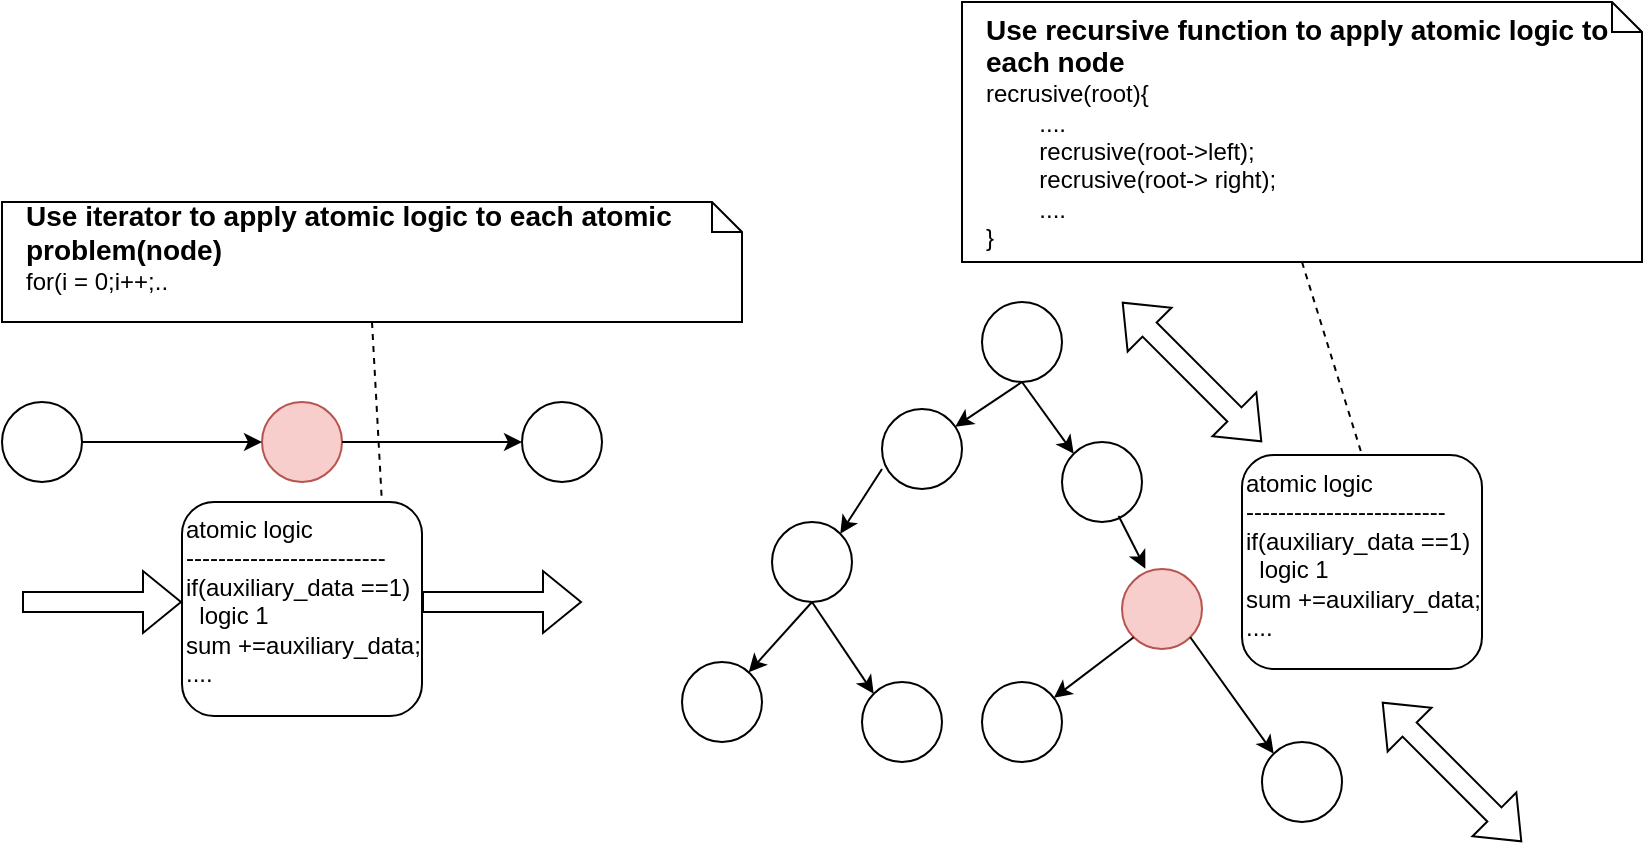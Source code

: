 <mxfile version="24.7.8">
  <diagram name="Page-1" id="dDOWZaF9JimwoZ-SzYvd">
    <mxGraphModel dx="1292" dy="1162" grid="1" gridSize="10" guides="1" tooltips="1" connect="1" arrows="1" fold="1" page="1" pageScale="1" pageWidth="850" pageHeight="1100" math="0" shadow="0">
      <root>
        <mxCell id="0" />
        <mxCell id="1" parent="0" />
        <mxCell id="JEuaY9wRED9hBMcnVH85-1" value="" style="ellipse;whiteSpace=wrap;html=1;aspect=fixed;" vertex="1" parent="1">
          <mxGeometry x="20" y="240" width="40" height="40" as="geometry" />
        </mxCell>
        <mxCell id="JEuaY9wRED9hBMcnVH85-2" value="" style="ellipse;whiteSpace=wrap;html=1;aspect=fixed;fillColor=#f8cecc;strokeColor=#b85450;" vertex="1" parent="1">
          <mxGeometry x="150" y="240" width="40" height="40" as="geometry" />
        </mxCell>
        <mxCell id="JEuaY9wRED9hBMcnVH85-6" value="" style="ellipse;whiteSpace=wrap;html=1;aspect=fixed;" vertex="1" parent="1">
          <mxGeometry x="510" y="190" width="40" height="40" as="geometry" />
        </mxCell>
        <mxCell id="JEuaY9wRED9hBMcnVH85-7" value="" style="ellipse;whiteSpace=wrap;html=1;aspect=fixed;" vertex="1" parent="1">
          <mxGeometry x="460" y="243.5" width="40" height="40" as="geometry" />
        </mxCell>
        <mxCell id="JEuaY9wRED9hBMcnVH85-8" value="" style="ellipse;whiteSpace=wrap;html=1;aspect=fixed;" vertex="1" parent="1">
          <mxGeometry x="550" y="260" width="40" height="40" as="geometry" />
        </mxCell>
        <mxCell id="JEuaY9wRED9hBMcnVH85-11" value="" style="endArrow=classic;html=1;rounded=0;entryX=0;entryY=0.5;entryDx=0;entryDy=0;exitX=1;exitY=0.5;exitDx=0;exitDy=0;" edge="1" parent="1" source="JEuaY9wRED9hBMcnVH85-1" target="JEuaY9wRED9hBMcnVH85-2">
          <mxGeometry width="50" height="50" relative="1" as="geometry">
            <mxPoint x="140" y="260" as="sourcePoint" />
            <mxPoint x="190" y="210" as="targetPoint" />
          </mxGeometry>
        </mxCell>
        <mxCell id="JEuaY9wRED9hBMcnVH85-12" value="" style="ellipse;whiteSpace=wrap;html=1;aspect=fixed;" vertex="1" parent="1">
          <mxGeometry x="280" y="240" width="40" height="40" as="geometry" />
        </mxCell>
        <mxCell id="JEuaY9wRED9hBMcnVH85-15" value="" style="endArrow=classic;html=1;rounded=0;entryX=0;entryY=0.5;entryDx=0;entryDy=0;" edge="1" parent="1" target="JEuaY9wRED9hBMcnVH85-12">
          <mxGeometry width="50" height="50" relative="1" as="geometry">
            <mxPoint x="190" y="260" as="sourcePoint" />
            <mxPoint x="240" y="210" as="targetPoint" />
          </mxGeometry>
        </mxCell>
        <mxCell id="JEuaY9wRED9hBMcnVH85-16" value="" style="endArrow=classic;html=1;rounded=0;" edge="1" parent="1" target="JEuaY9wRED9hBMcnVH85-7">
          <mxGeometry width="50" height="50" relative="1" as="geometry">
            <mxPoint x="530" y="230" as="sourcePoint" />
            <mxPoint x="580" y="180" as="targetPoint" />
          </mxGeometry>
        </mxCell>
        <mxCell id="JEuaY9wRED9hBMcnVH85-17" value="" style="endArrow=classic;html=1;rounded=0;entryX=0;entryY=0;entryDx=0;entryDy=0;" edge="1" parent="1" target="JEuaY9wRED9hBMcnVH85-8">
          <mxGeometry width="50" height="50" relative="1" as="geometry">
            <mxPoint x="530" y="230" as="sourcePoint" />
            <mxPoint x="590" y="190" as="targetPoint" />
          </mxGeometry>
        </mxCell>
        <mxCell id="JEuaY9wRED9hBMcnVH85-18" value="" style="ellipse;whiteSpace=wrap;html=1;aspect=fixed;" vertex="1" parent="1">
          <mxGeometry x="405" y="300" width="40" height="40" as="geometry" />
        </mxCell>
        <mxCell id="JEuaY9wRED9hBMcnVH85-19" value="" style="ellipse;whiteSpace=wrap;html=1;aspect=fixed;" vertex="1" parent="1">
          <mxGeometry x="360" y="370" width="40" height="40" as="geometry" />
        </mxCell>
        <mxCell id="JEuaY9wRED9hBMcnVH85-20" value="" style="ellipse;whiteSpace=wrap;html=1;aspect=fixed;" vertex="1" parent="1">
          <mxGeometry x="450" y="380" width="40" height="40" as="geometry" />
        </mxCell>
        <mxCell id="JEuaY9wRED9hBMcnVH85-21" value="" style="endArrow=classic;html=1;rounded=0;exitX=0.5;exitY=1;exitDx=0;exitDy=0;" edge="1" parent="1" target="JEuaY9wRED9hBMcnVH85-19" source="JEuaY9wRED9hBMcnVH85-18">
          <mxGeometry width="50" height="50" relative="1" as="geometry">
            <mxPoint x="450" y="330" as="sourcePoint" />
            <mxPoint x="500" y="280" as="targetPoint" />
          </mxGeometry>
        </mxCell>
        <mxCell id="JEuaY9wRED9hBMcnVH85-22" value="" style="endArrow=classic;html=1;rounded=0;entryX=0;entryY=0;entryDx=0;entryDy=0;exitX=0.5;exitY=1;exitDx=0;exitDy=0;" edge="1" parent="1" target="JEuaY9wRED9hBMcnVH85-20" source="JEuaY9wRED9hBMcnVH85-18">
          <mxGeometry width="50" height="50" relative="1" as="geometry">
            <mxPoint x="450" y="330" as="sourcePoint" />
            <mxPoint x="510" y="290" as="targetPoint" />
          </mxGeometry>
        </mxCell>
        <mxCell id="JEuaY9wRED9hBMcnVH85-23" value="" style="endArrow=classic;html=1;rounded=0;entryX=1;entryY=0;entryDx=0;entryDy=0;exitX=0;exitY=0.75;exitDx=0;exitDy=0;exitPerimeter=0;" edge="1" parent="1" source="JEuaY9wRED9hBMcnVH85-7" target="JEuaY9wRED9hBMcnVH85-18">
          <mxGeometry width="50" height="50" relative="1" as="geometry">
            <mxPoint x="480" y="270" as="sourcePoint" />
            <mxPoint x="530" y="220" as="targetPoint" />
          </mxGeometry>
        </mxCell>
        <mxCell id="JEuaY9wRED9hBMcnVH85-30" value="" style="ellipse;whiteSpace=wrap;html=1;aspect=fixed;fillColor=#f8cecc;strokeColor=#b85450;" vertex="1" parent="1">
          <mxGeometry x="580" y="323.5" width="40" height="40" as="geometry" />
        </mxCell>
        <mxCell id="JEuaY9wRED9hBMcnVH85-31" value="" style="ellipse;whiteSpace=wrap;html=1;aspect=fixed;" vertex="1" parent="1">
          <mxGeometry x="510" y="380" width="40" height="40" as="geometry" />
        </mxCell>
        <mxCell id="JEuaY9wRED9hBMcnVH85-32" value="" style="ellipse;whiteSpace=wrap;html=1;aspect=fixed;" vertex="1" parent="1">
          <mxGeometry x="650" y="410" width="40" height="40" as="geometry" />
        </mxCell>
        <mxCell id="JEuaY9wRED9hBMcnVH85-33" value="" style="endArrow=classic;html=1;rounded=0;exitX=0;exitY=1;exitDx=0;exitDy=0;" edge="1" parent="1" target="JEuaY9wRED9hBMcnVH85-31" source="JEuaY9wRED9hBMcnVH85-30">
          <mxGeometry width="50" height="50" relative="1" as="geometry">
            <mxPoint x="600" y="333" as="sourcePoint" />
            <mxPoint x="650" y="283" as="targetPoint" />
          </mxGeometry>
        </mxCell>
        <mxCell id="JEuaY9wRED9hBMcnVH85-34" value="" style="endArrow=classic;html=1;rounded=0;entryX=0;entryY=0;entryDx=0;entryDy=0;exitX=1;exitY=1;exitDx=0;exitDy=0;" edge="1" parent="1" target="JEuaY9wRED9hBMcnVH85-32" source="JEuaY9wRED9hBMcnVH85-30">
          <mxGeometry width="50" height="50" relative="1" as="geometry">
            <mxPoint x="600" y="333" as="sourcePoint" />
            <mxPoint x="660" y="293" as="targetPoint" />
          </mxGeometry>
        </mxCell>
        <mxCell id="JEuaY9wRED9hBMcnVH85-35" value="" style="endArrow=classic;html=1;rounded=0;entryX=0.292;entryY=-0.004;entryDx=0;entryDy=0;exitX=0.708;exitY=0.925;exitDx=0;exitDy=0;exitPerimeter=0;entryPerimeter=0;" edge="1" parent="1" target="JEuaY9wRED9hBMcnVH85-30" source="JEuaY9wRED9hBMcnVH85-8">
          <mxGeometry width="50" height="50" relative="1" as="geometry">
            <mxPoint x="629" y="280" as="sourcePoint" />
            <mxPoint x="680" y="223" as="targetPoint" />
          </mxGeometry>
        </mxCell>
        <mxCell id="JEuaY9wRED9hBMcnVH85-38" value="&lt;div&gt;atomic logic&lt;/div&gt;&lt;div&gt;-------------------------&lt;/div&gt;if(auxiliary_data ==1)&lt;div&gt;&amp;nbsp; logic 1&lt;/div&gt;&lt;div&gt;sum +=&lt;span style=&quot;background-color: initial;&quot;&gt;auxiliary_data;&lt;/span&gt;&lt;/div&gt;&lt;div&gt;&lt;span style=&quot;background-color: initial;&quot;&gt;....&lt;/span&gt;&lt;/div&gt;&lt;div&gt;&lt;br&gt;&lt;/div&gt;" style="rounded=1;whiteSpace=wrap;html=1;verticalAlign=top;align=left;" vertex="1" parent="1">
          <mxGeometry x="110" y="290" width="120" height="107" as="geometry" />
        </mxCell>
        <mxCell id="JEuaY9wRED9hBMcnVH85-40" value="" style="shape=flexArrow;endArrow=classic;html=1;rounded=0;" edge="1" parent="1">
          <mxGeometry width="50" height="50" relative="1" as="geometry">
            <mxPoint x="230" y="340" as="sourcePoint" />
            <mxPoint x="310" y="340" as="targetPoint" />
          </mxGeometry>
        </mxCell>
        <mxCell id="JEuaY9wRED9hBMcnVH85-41" value="" style="shape=flexArrow;endArrow=classic;html=1;rounded=0;" edge="1" parent="1">
          <mxGeometry width="50" height="50" relative="1" as="geometry">
            <mxPoint x="30" y="340" as="sourcePoint" />
            <mxPoint x="110" y="340" as="targetPoint" />
          </mxGeometry>
        </mxCell>
        <mxCell id="JEuaY9wRED9hBMcnVH85-42" value="&lt;div&gt;atomic logic&lt;/div&gt;&lt;div&gt;-------------------------&lt;/div&gt;if(auxiliary_data ==1)&lt;div&gt;&amp;nbsp; logic 1&lt;/div&gt;&lt;div&gt;sum +=&lt;span style=&quot;background-color: initial;&quot;&gt;auxiliary_data;&lt;/span&gt;&lt;/div&gt;&lt;div&gt;&lt;span style=&quot;background-color: initial;&quot;&gt;....&lt;/span&gt;&lt;/div&gt;&lt;div&gt;&lt;br&gt;&lt;/div&gt;" style="rounded=1;whiteSpace=wrap;html=1;verticalAlign=top;align=left;" vertex="1" parent="1">
          <mxGeometry x="640" y="266.5" width="120" height="107" as="geometry" />
        </mxCell>
        <mxCell id="JEuaY9wRED9hBMcnVH85-43" value="" style="shape=flexArrow;endArrow=classic;startArrow=classic;html=1;rounded=0;" edge="1" parent="1">
          <mxGeometry width="100" height="100" relative="1" as="geometry">
            <mxPoint x="780" y="460" as="sourcePoint" />
            <mxPoint x="710" y="390" as="targetPoint" />
          </mxGeometry>
        </mxCell>
        <mxCell id="JEuaY9wRED9hBMcnVH85-44" value="" style="shape=flexArrow;endArrow=classic;startArrow=classic;html=1;rounded=0;" edge="1" parent="1">
          <mxGeometry width="100" height="100" relative="1" as="geometry">
            <mxPoint x="650" y="260" as="sourcePoint" />
            <mxPoint x="580" y="190" as="targetPoint" />
          </mxGeometry>
        </mxCell>
        <mxCell id="JEuaY9wRED9hBMcnVH85-45" value="&lt;div&gt;&lt;b&gt;&lt;font style=&quot;font-size: 14px;&quot;&gt;Use iterator to apply atomic logic to each atomic problem(node)&lt;/font&gt;&lt;/b&gt;&lt;/div&gt;for(i = 0;i++;..&amp;nbsp;&lt;div&gt;&lt;br&gt;&lt;/div&gt;" style="shape=note;size=15;align=left;spacingLeft=10;html=1;whiteSpace=wrap;" vertex="1" parent="1">
          <mxGeometry x="20" y="140" width="370" height="60" as="geometry" />
        </mxCell>
        <mxCell id="JEuaY9wRED9hBMcnVH85-46" value="" style="edgeStyle=none;endArrow=none;exitX=0.5;exitY=1;dashed=1;html=1;rounded=0;entryX=0.833;entryY=0.003;entryDx=0;entryDy=0;entryPerimeter=0;exitDx=0;exitDy=0;exitPerimeter=0;" edge="1" source="JEuaY9wRED9hBMcnVH85-45" parent="1" target="JEuaY9wRED9hBMcnVH85-38">
          <mxGeometry x="1" relative="1" as="geometry">
            <mxPoint x="170" y="110" as="targetPoint" />
          </mxGeometry>
        </mxCell>
        <mxCell id="JEuaY9wRED9hBMcnVH85-48" value="&lt;div&gt;&lt;b&gt;&lt;font style=&quot;font-size: 14px;&quot;&gt;Use recursive function to apply atomic logic to each node&lt;/font&gt;&lt;/b&gt;&lt;/div&gt;&lt;div&gt;&lt;span style=&quot;background-color: initial;&quot;&gt;recrusive(root){&lt;/span&gt;&lt;br&gt;&lt;/div&gt;&lt;div&gt;&lt;span style=&quot;white-space: pre;&quot;&gt;&#x9;&lt;/span&gt;....&lt;br&gt;&lt;/div&gt;&lt;div&gt;&amp;nbsp; &amp;nbsp; &amp;nbsp; &amp;nbsp; recrusive(root-&amp;gt;left);&lt;/div&gt;&lt;div&gt;&amp;nbsp; &amp;nbsp; &amp;nbsp; &amp;nbsp;&amp;nbsp;&lt;span style=&quot;background-color: initial;&quot;&gt;recrusive(root-&amp;gt; right);&lt;/span&gt;&lt;/div&gt;&lt;div&gt;&lt;span style=&quot;background-color: initial;&quot;&gt;&amp;nbsp; &amp;nbsp; &amp;nbsp; &amp;nbsp; ....&lt;/span&gt;&lt;/div&gt;&lt;div&gt;}&lt;/div&gt;" style="shape=note;size=15;align=left;spacingLeft=10;html=1;whiteSpace=wrap;" vertex="1" parent="1">
          <mxGeometry x="500" y="40" width="340" height="130" as="geometry" />
        </mxCell>
        <mxCell id="JEuaY9wRED9hBMcnVH85-49" value="" style="edgeStyle=none;endArrow=none;exitX=0.5;exitY=1;dashed=1;html=1;rounded=0;entryX=0.5;entryY=0;entryDx=0;entryDy=0;exitDx=0;exitDy=0;exitPerimeter=0;" edge="1" parent="1" source="JEuaY9wRED9hBMcnVH85-48" target="JEuaY9wRED9hBMcnVH85-42">
          <mxGeometry x="1" relative="1" as="geometry">
            <mxPoint x="220" y="300" as="targetPoint" />
            <mxPoint x="250" y="210" as="sourcePoint" />
          </mxGeometry>
        </mxCell>
      </root>
    </mxGraphModel>
  </diagram>
</mxfile>
